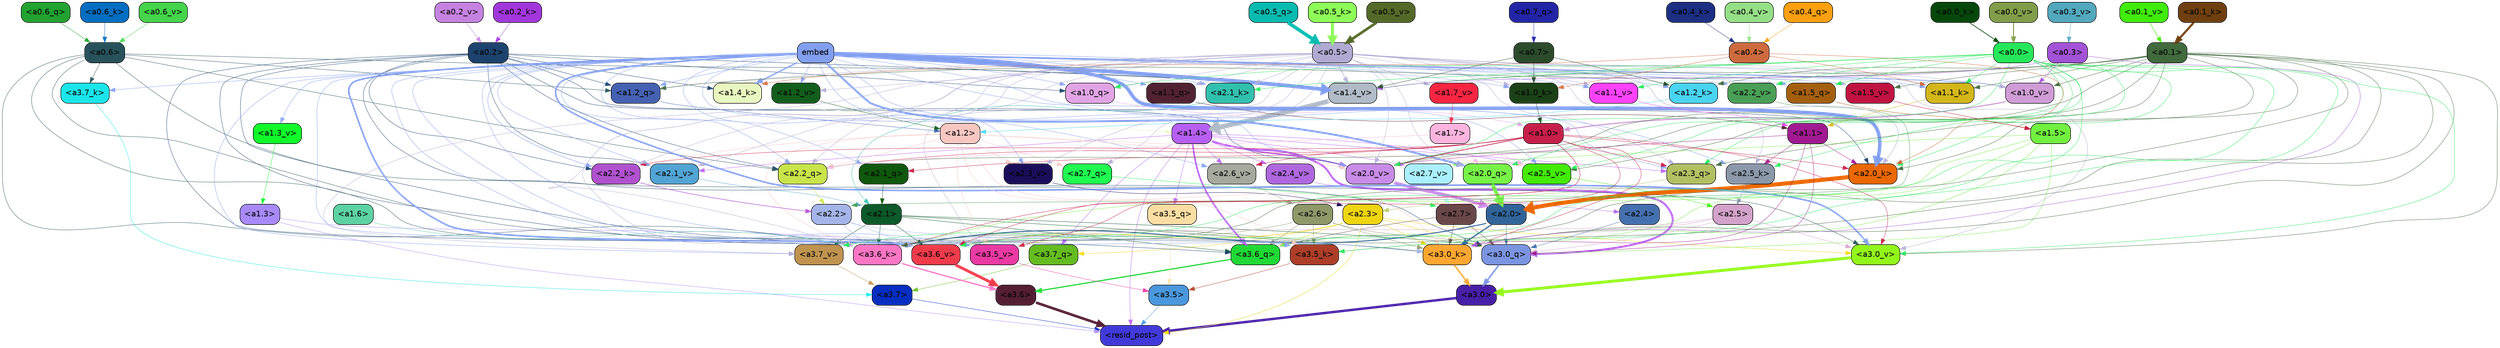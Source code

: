 strict digraph "" {
	graph [bgcolor=transparent,
		layout=dot,
		overlap=false,
		splines=true
	];
	"<a3.7>"	[color=black,
		fillcolor="#082ec1",
		fontname=Helvetica,
		shape=box,
		style="filled, rounded"];
	"<resid_post>"	[color=black,
		fillcolor="#413ada",
		fontname=Helvetica,
		shape=box,
		style="filled, rounded"];
	"<a3.7>" -> "<resid_post>"	[color="#082ec1",
		penwidth=0.6239100098609924];
	"<a3.6>"	[color=black,
		fillcolor="#541e35",
		fontname=Helvetica,
		shape=box,
		style="filled, rounded"];
	"<a3.6>" -> "<resid_post>"	[color="#541e35",
		penwidth=4.569062113761902];
	"<a3.5>"	[color=black,
		fillcolor="#4a97dd",
		fontname=Helvetica,
		shape=box,
		style="filled, rounded"];
	"<a3.5>" -> "<resid_post>"	[color="#4a97dd",
		penwidth=0.6];
	"<a3.0>"	[color=black,
		fillcolor="#481fa7",
		fontname=Helvetica,
		shape=box,
		style="filled, rounded"];
	"<a3.0>" -> "<resid_post>"	[color="#481fa7",
		penwidth=4.283544182777405];
	"<a2.3>"	[color=black,
		fillcolor="#eed510",
		fontname=Helvetica,
		shape=box,
		style="filled, rounded"];
	"<a2.3>" -> "<resid_post>"	[color="#eed510",
		penwidth=0.6];
	"<a3.7_q>"	[color=black,
		fillcolor="#65bc20",
		fontname=Helvetica,
		shape=box,
		style="filled, rounded"];
	"<a2.3>" -> "<a3.7_q>"	[color="#eed510",
		penwidth=0.6];
	"<a3.6_q>"	[color=black,
		fillcolor="#20d936",
		fontname=Helvetica,
		shape=box,
		style="filled, rounded"];
	"<a2.3>" -> "<a3.6_q>"	[color="#eed510",
		penwidth=0.6];
	"<a3.0_q>"	[color=black,
		fillcolor="#7b94e0",
		fontname=Helvetica,
		shape=box,
		style="filled, rounded"];
	"<a2.3>" -> "<a3.0_q>"	[color="#eed510",
		penwidth=0.6];
	"<a3.0_k>"	[color=black,
		fillcolor="#fda631",
		fontname=Helvetica,
		shape=box,
		style="filled, rounded"];
	"<a2.3>" -> "<a3.0_k>"	[color="#eed510",
		penwidth=0.6];
	"<a3.6_v>"	[color=black,
		fillcolor="#f03b4b",
		fontname=Helvetica,
		shape=box,
		style="filled, rounded"];
	"<a2.3>" -> "<a3.6_v>"	[color="#eed510",
		penwidth=0.6];
	"<a3.5_v>"	[color=black,
		fillcolor="#eb3aa3",
		fontname=Helvetica,
		shape=box,
		style="filled, rounded"];
	"<a2.3>" -> "<a3.5_v>"	[color="#eed510",
		penwidth=0.6];
	"<a3.0_v>"	[color=black,
		fillcolor="#92f61a",
		fontname=Helvetica,
		shape=box,
		style="filled, rounded"];
	"<a2.3>" -> "<a3.0_v>"	[color="#eed510",
		penwidth=0.6];
	"<a1.4>"	[color=black,
		fillcolor="#b65ff2",
		fontname=Helvetica,
		shape=box,
		style="filled, rounded"];
	"<a1.4>" -> "<resid_post>"	[color="#b65ff2",
		penwidth=0.6];
	"<a1.4>" -> "<a3.7_q>"	[color="#b65ff2",
		penwidth=0.6];
	"<a1.4>" -> "<a3.6_q>"	[color="#b65ff2",
		penwidth=2.7934007048606873];
	"<a3.5_q>"	[color=black,
		fillcolor="#fadda2",
		fontname=Helvetica,
		shape=box,
		style="filled, rounded"];
	"<a1.4>" -> "<a3.5_q>"	[color="#b65ff2",
		penwidth=0.6];
	"<a1.4>" -> "<a3.0_q>"	[color="#b65ff2",
		penwidth=3.340754985809326];
	"<a2.3_q>"	[color=black,
		fillcolor="#b2c063",
		fontname=Helvetica,
		shape=box,
		style="filled, rounded"];
	"<a1.4>" -> "<a2.3_q>"	[color="#b65ff2",
		penwidth=0.6];
	"<a2.7_v>"	[color=black,
		fillcolor="#a9effd",
		fontname=Helvetica,
		shape=box,
		style="filled, rounded"];
	"<a1.4>" -> "<a2.7_v>"	[color="#b65ff2",
		penwidth=0.6];
	"<a2.6_v>"	[color=black,
		fillcolor="#a6a99d",
		fontname=Helvetica,
		shape=box,
		style="filled, rounded"];
	"<a1.4>" -> "<a2.6_v>"	[color="#b65ff2",
		penwidth=0.6];
	"<a2.5_v>"	[color=black,
		fillcolor="#43eb07",
		fontname=Helvetica,
		shape=box,
		style="filled, rounded"];
	"<a1.4>" -> "<a2.5_v>"	[color="#b65ff2",
		penwidth=0.6];
	"<a2.4_v>"	[color=black,
		fillcolor="#af67df",
		fontname=Helvetica,
		shape=box,
		style="filled, rounded"];
	"<a1.4>" -> "<a2.4_v>"	[color="#b65ff2",
		penwidth=0.6];
	"<a2.1_v>"	[color=black,
		fillcolor="#52a4d4",
		fontname=Helvetica,
		shape=box,
		style="filled, rounded"];
	"<a1.4>" -> "<a2.1_v>"	[color="#b65ff2",
		penwidth=0.6];
	"<a2.0_v>"	[color=black,
		fillcolor="#c88be7",
		fontname=Helvetica,
		shape=box,
		style="filled, rounded"];
	"<a1.4>" -> "<a2.0_v>"	[color="#b65ff2",
		penwidth=2.268759250640869];
	"<a1.3>"	[color=black,
		fillcolor="#a789f8",
		fontname=Helvetica,
		shape=box,
		style="filled, rounded"];
	"<a1.3>" -> "<resid_post>"	[color="#a789f8",
		penwidth=0.6];
	"<a1.3>" -> "<a3.6_v>"	[color="#a789f8",
		penwidth=0.6];
	"<a3.7_q>" -> "<a3.7>"	[color="#65bc20",
		penwidth=0.6];
	"<a3.6_q>" -> "<a3.6>"	[color="#20d936",
		penwidth=2.0347584784030914];
	"<a3.5_q>" -> "<a3.5>"	[color="#fadda2",
		penwidth=0.6];
	"<a3.0_q>" -> "<a3.0>"	[color="#7b94e0",
		penwidth=2.8635367155075073];
	"<a3.7_k>"	[color=black,
		fillcolor="#1ae6e9",
		fontname=Helvetica,
		shape=box,
		style="filled, rounded"];
	"<a3.7_k>" -> "<a3.7>"	[color="#1ae6e9",
		penwidth=0.6];
	"<a3.6_k>"	[color=black,
		fillcolor="#fd76c4",
		fontname=Helvetica,
		shape=box,
		style="filled, rounded"];
	"<a3.6_k>" -> "<a3.6>"	[color="#fd76c4",
		penwidth=2.1760786175727844];
	"<a3.5_k>"	[color=black,
		fillcolor="#ad3e28",
		fontname=Helvetica,
		shape=box,
		style="filled, rounded"];
	"<a3.5_k>" -> "<a3.5>"	[color="#ad3e28",
		penwidth=0.6];
	"<a3.0_k>" -> "<a3.0>"	[color="#fda631",
		penwidth=2.632905662059784];
	"<a3.7_v>"	[color=black,
		fillcolor="#bf934f",
		fontname=Helvetica,
		shape=box,
		style="filled, rounded"];
	"<a3.7_v>" -> "<a3.7>"	[color="#bf934f",
		penwidth=0.6];
	"<a3.6_v>" -> "<a3.6>"	[color="#f03b4b",
		penwidth=4.981305837631226];
	"<a3.5_v>" -> "<a3.5>"	[color="#eb3aa3",
		penwidth=0.6];
	"<a3.0_v>" -> "<a3.0>"	[color="#92f61a",
		penwidth=5.168330669403076];
	"<a2.7>"	[color=black,
		fillcolor="#6a4749",
		fontname=Helvetica,
		shape=box,
		style="filled, rounded"];
	"<a2.7>" -> "<a3.6_q>"	[color="#6a4749",
		penwidth=0.6];
	"<a2.7>" -> "<a3.0_q>"	[color="#6a4749",
		penwidth=0.6];
	"<a2.7>" -> "<a3.0_k>"	[color="#6a4749",
		penwidth=0.6];
	"<a2.6>"	[color=black,
		fillcolor="#8e9869",
		fontname=Helvetica,
		shape=box,
		style="filled, rounded"];
	"<a2.6>" -> "<a3.6_q>"	[color="#8e9869",
		penwidth=0.6];
	"<a2.6>" -> "<a3.0_q>"	[color="#8e9869",
		penwidth=0.6];
	"<a2.6>" -> "<a3.6_k>"	[color="#8e9869",
		penwidth=0.6];
	"<a2.6>" -> "<a3.5_k>"	[color="#8e9869",
		penwidth=0.6];
	"<a2.6>" -> "<a3.0_k>"	[color="#8e9869",
		penwidth=0.6];
	"<a2.1>"	[color=black,
		fillcolor="#0c592a",
		fontname=Helvetica,
		shape=box,
		style="filled, rounded"];
	"<a2.1>" -> "<a3.6_q>"	[color="#0c592a",
		penwidth=0.6];
	"<a2.1>" -> "<a3.0_q>"	[color="#0c592a",
		penwidth=0.6];
	"<a2.1>" -> "<a3.6_k>"	[color="#0c592a",
		penwidth=0.6];
	"<a2.1>" -> "<a3.0_k>"	[color="#0c592a",
		penwidth=0.6];
	"<a2.1>" -> "<a3.7_v>"	[color="#0c592a",
		penwidth=0.6];
	"<a2.1>" -> "<a3.6_v>"	[color="#0c592a",
		penwidth=0.6];
	"<a2.0>"	[color=black,
		fillcolor="#316498",
		fontname=Helvetica,
		shape=box,
		style="filled, rounded"];
	"<a2.0>" -> "<a3.6_q>"	[color="#316498",
		penwidth=0.6];
	"<a2.0>" -> "<a3.0_q>"	[color="#316498",
		penwidth=0.6];
	"<a2.0>" -> "<a3.6_k>"	[color="#316498",
		penwidth=1.6382827460765839];
	"<a2.0>" -> "<a3.0_k>"	[color="#316498",
		penwidth=2.161143198609352];
	"<a1.5>"	[color=black,
		fillcolor="#72f040",
		fontname=Helvetica,
		shape=box,
		style="filled, rounded"];
	"<a1.5>" -> "<a3.6_q>"	[color="#72f040",
		penwidth=0.6];
	"<a1.5>" -> "<a3.0_q>"	[color="#72f040",
		penwidth=0.6];
	"<a1.5>" -> "<a3.6_k>"	[color="#72f040",
		penwidth=0.6];
	"<a1.5>" -> "<a3.0_k>"	[color="#72f040",
		penwidth=0.6];
	"<a1.5>" -> "<a2.7_v>"	[color="#72f040",
		penwidth=0.6];
	"<a0.2>"	[color=black,
		fillcolor="#1c436e",
		fontname=Helvetica,
		shape=box,
		style="filled, rounded"];
	"<a0.2>" -> "<a3.6_q>"	[color="#1c436e",
		penwidth=0.6];
	"<a0.2>" -> "<a3.0_q>"	[color="#1c436e",
		penwidth=0.6];
	"<a0.2>" -> "<a3.6_k>"	[color="#1c436e",
		penwidth=0.6];
	"<a0.2>" -> "<a3.0_k>"	[color="#1c436e",
		penwidth=0.6];
	"<a2.2_q>"	[color=black,
		fillcolor="#c8e44b",
		fontname=Helvetica,
		shape=box,
		style="filled, rounded"];
	"<a0.2>" -> "<a2.2_q>"	[color="#1c436e",
		penwidth=0.6];
	"<a2.2_k>"	[color=black,
		fillcolor="#b052ce",
		fontname=Helvetica,
		shape=box,
		style="filled, rounded"];
	"<a0.2>" -> "<a2.2_k>"	[color="#1c436e",
		penwidth=0.6];
	"<a2.0_k>"	[color=black,
		fillcolor="#eb6701",
		fontname=Helvetica,
		shape=box,
		style="filled, rounded"];
	"<a0.2>" -> "<a2.0_k>"	[color="#1c436e",
		penwidth=0.6];
	"<a0.2>" -> "<a2.1_v>"	[color="#1c436e",
		penwidth=0.6];
	"<a0.2>" -> "<a2.0_v>"	[color="#1c436e",
		penwidth=0.6];
	"<a1.2_q>"	[color=black,
		fillcolor="#4461b2",
		fontname=Helvetica,
		shape=box,
		style="filled, rounded"];
	"<a0.2>" -> "<a1.2_q>"	[color="#1c436e",
		penwidth=0.6];
	"<a1.0_q>"	[color=black,
		fillcolor="#e1a3e4",
		fontname=Helvetica,
		shape=box,
		style="filled, rounded"];
	"<a0.2>" -> "<a1.0_q>"	[color="#1c436e",
		penwidth=0.6];
	"<a1.4_k>"	[color=black,
		fillcolor="#e8f7bf",
		fontname=Helvetica,
		shape=box,
		style="filled, rounded"];
	"<a0.2>" -> "<a1.4_k>"	[color="#1c436e",
		penwidth=0.6];
	"<a1.4_v>"	[color=black,
		fillcolor="#b0bbc7",
		fontname=Helvetica,
		shape=box,
		style="filled, rounded"];
	"<a0.2>" -> "<a1.4_v>"	[color="#1c436e",
		penwidth=0.6];
	"<a2.5>"	[color=black,
		fillcolor="#d3a2ca",
		fontname=Helvetica,
		shape=box,
		style="filled, rounded"];
	"<a2.5>" -> "<a3.0_q>"	[color="#d3a2ca",
		penwidth=0.6];
	"<a2.5>" -> "<a3.0_k>"	[color="#d3a2ca",
		penwidth=0.6];
	"<a2.5>" -> "<a3.6_v>"	[color="#d3a2ca",
		penwidth=0.6];
	"<a2.5>" -> "<a3.0_v>"	[color="#d3a2ca",
		penwidth=0.6];
	"<a2.4>"	[color=black,
		fillcolor="#4570af",
		fontname=Helvetica,
		shape=box,
		style="filled, rounded"];
	"<a2.4>" -> "<a3.0_q>"	[color="#4570af",
		penwidth=0.6];
	"<a1.1>"	[color=black,
		fillcolor="#a11a91",
		fontname=Helvetica,
		shape=box,
		style="filled, rounded"];
	"<a1.1>" -> "<a3.0_q>"	[color="#a11a91",
		penwidth=0.6];
	"<a1.1>" -> "<a3.0_k>"	[color="#a11a91",
		penwidth=0.6];
	"<a2.5_k>"	[color=black,
		fillcolor="#8b98aa",
		fontname=Helvetica,
		shape=box,
		style="filled, rounded"];
	"<a1.1>" -> "<a2.5_k>"	[color="#a11a91",
		penwidth=0.6];
	"<a1.1>" -> "<a2.0_k>"	[color="#a11a91",
		penwidth=0.6];
	"<a1.1>" -> "<a2.0_v>"	[color="#a11a91",
		penwidth=0.6];
	"<a0.6>"	[color=black,
		fillcolor="#28525b",
		fontname=Helvetica,
		shape=box,
		style="filled, rounded"];
	"<a0.6>" -> "<a3.7_k>"	[color="#28525b",
		penwidth=0.6];
	"<a0.6>" -> "<a3.6_k>"	[color="#28525b",
		penwidth=0.6];
	"<a0.6>" -> "<a3.0_k>"	[color="#28525b",
		penwidth=0.6];
	"<a0.6>" -> "<a3.6_v>"	[color="#28525b",
		penwidth=0.6];
	"<a0.6>" -> "<a3.0_v>"	[color="#28525b",
		penwidth=0.6];
	"<a0.6>" -> "<a2.2_q>"	[color="#28525b",
		penwidth=0.6];
	"<a0.6>" -> "<a1.2_q>"	[color="#28525b",
		penwidth=0.6];
	"<a0.6>" -> "<a1.4_v>"	[color="#28525b",
		penwidth=0.6];
	embed	[color=black,
		fillcolor="#829eef",
		fontname=Helvetica,
		shape=box,
		style="filled, rounded"];
	embed -> "<a3.7_k>"	[color="#829eef",
		penwidth=0.6];
	embed -> "<a3.6_k>"	[color="#829eef",
		penwidth=0.6];
	embed -> "<a3.5_k>"	[color="#829eef",
		penwidth=0.6];
	embed -> "<a3.0_k>"	[color="#829eef",
		penwidth=0.6];
	embed -> "<a3.7_v>"	[color="#829eef",
		penwidth=0.6];
	embed -> "<a3.6_v>"	[color="#829eef",
		penwidth=2.7825746536254883];
	embed -> "<a3.5_v>"	[color="#829eef",
		penwidth=0.6];
	embed -> "<a3.0_v>"	[color="#829eef",
		penwidth=2.6950180530548096];
	embed -> "<a2.3_q>"	[color="#829eef",
		penwidth=0.6];
	embed -> "<a2.2_q>"	[color="#829eef",
		penwidth=0.6];
	"<a2.1_q>"	[color=black,
		fillcolor="#0f580d",
		fontname=Helvetica,
		shape=box,
		style="filled, rounded"];
	embed -> "<a2.1_q>"	[color="#829eef",
		penwidth=0.6];
	"<a2.0_q>"	[color=black,
		fillcolor="#77f348",
		fontname=Helvetica,
		shape=box,
		style="filled, rounded"];
	embed -> "<a2.0_q>"	[color="#829eef",
		penwidth=3.305941343307495];
	embed -> "<a2.5_k>"	[color="#829eef",
		penwidth=0.6];
	embed -> "<a2.2_k>"	[color="#829eef",
		penwidth=0.6698317527770996];
	"<a2.1_k>"	[color=black,
		fillcolor="#32c0ae",
		fontname=Helvetica,
		shape=box,
		style="filled, rounded"];
	embed -> "<a2.1_k>"	[color="#829eef",
		penwidth=0.6];
	embed -> "<a2.0_k>"	[color="#829eef",
		penwidth=6.12570995092392];
	embed -> "<a2.6_v>"	[color="#829eef",
		penwidth=0.6];
	embed -> "<a2.5_v>"	[color="#829eef",
		penwidth=0.6];
	"<a2.3_v>"	[color=black,
		fillcolor="#1a0e5a",
		fontname=Helvetica,
		shape=box,
		style="filled, rounded"];
	embed -> "<a2.3_v>"	[color="#829eef",
		penwidth=0.6];
	"<a2.2_v>"	[color=black,
		fillcolor="#499f55",
		fontname=Helvetica,
		shape=box,
		style="filled, rounded"];
	embed -> "<a2.2_v>"	[color="#829eef",
		penwidth=0.6];
	embed -> "<a2.1_v>"	[color="#829eef",
		penwidth=0.6];
	embed -> "<a2.0_v>"	[color="#829eef",
		penwidth=0.6];
	"<a1.5_q>"	[color=black,
		fillcolor="#a45f0e",
		fontname=Helvetica,
		shape=box,
		style="filled, rounded"];
	embed -> "<a1.5_q>"	[color="#829eef",
		penwidth=0.6];
	embed -> "<a1.2_q>"	[color="#829eef",
		penwidth=0.6087074279785156];
	"<a1.1_q>"	[color=black,
		fillcolor="#502232",
		fontname=Helvetica,
		shape=box,
		style="filled, rounded"];
	embed -> "<a1.1_q>"	[color="#829eef",
		penwidth=0.6];
	embed -> "<a1.0_q>"	[color="#829eef",
		penwidth=0.6];
	embed -> "<a1.4_k>"	[color="#829eef",
		penwidth=2.1858973503112793];
	"<a1.2_k>"	[color=black,
		fillcolor="#49d4f0",
		fontname=Helvetica,
		shape=box,
		style="filled, rounded"];
	embed -> "<a1.2_k>"	[color="#829eef",
		penwidth=0.6];
	"<a1.1_k>"	[color=black,
		fillcolor="#d3b619",
		fontname=Helvetica,
		shape=box,
		style="filled, rounded"];
	embed -> "<a1.1_k>"	[color="#829eef",
		penwidth=0.6];
	"<a1.0_k>"	[color=black,
		fillcolor="#1b4216",
		fontname=Helvetica,
		shape=box,
		style="filled, rounded"];
	embed -> "<a1.0_k>"	[color="#829eef",
		penwidth=0.6];
	"<a1.5_v>"	[color=black,
		fillcolor="#c11341",
		fontname=Helvetica,
		shape=box,
		style="filled, rounded"];
	embed -> "<a1.5_v>"	[color="#829eef",
		penwidth=0.6];
	embed -> "<a1.4_v>"	[color="#829eef",
		penwidth=6.590077131986618];
	"<a1.3_v>"	[color=black,
		fillcolor="#10fa2a",
		fontname=Helvetica,
		shape=box,
		style="filled, rounded"];
	embed -> "<a1.3_v>"	[color="#829eef",
		penwidth=0.6];
	"<a1.2_v>"	[color=black,
		fillcolor="#135e1c",
		fontname=Helvetica,
		shape=box,
		style="filled, rounded"];
	embed -> "<a1.2_v>"	[color="#829eef",
		penwidth=0.6];
	"<a1.1_v>"	[color=black,
		fillcolor="#fe42fb",
		fontname=Helvetica,
		shape=box,
		style="filled, rounded"];
	embed -> "<a1.1_v>"	[color="#829eef",
		penwidth=0.6];
	"<a1.0_v>"	[color=black,
		fillcolor="#cf9cd6",
		fontname=Helvetica,
		shape=box,
		style="filled, rounded"];
	embed -> "<a1.0_v>"	[color="#829eef",
		penwidth=1.2076449394226074];
	"<a2.2>"	[color=black,
		fillcolor="#a4b4e8",
		fontname=Helvetica,
		shape=box,
		style="filled, rounded"];
	"<a2.2>" -> "<a3.6_k>"	[color="#a4b4e8",
		penwidth=0.6];
	"<a2.2>" -> "<a3.0_k>"	[color="#a4b4e8",
		penwidth=0.6];
	"<a2.2>" -> "<a3.6_v>"	[color="#a4b4e8",
		penwidth=0.6];
	"<a1.6>"	[color=black,
		fillcolor="#5cd2a3",
		fontname=Helvetica,
		shape=box,
		style="filled, rounded"];
	"<a1.6>" -> "<a3.6_k>"	[color="#5cd2a3",
		penwidth=0.6];
	"<a1.2>"	[color=black,
		fillcolor="#f7c6c1",
		fontname=Helvetica,
		shape=box,
		style="filled, rounded"];
	"<a1.2>" -> "<a3.6_k>"	[color="#f7c6c1",
		penwidth=0.6];
	"<a1.2>" -> "<a3.5_k>"	[color="#f7c6c1",
		penwidth=0.6];
	"<a1.2>" -> "<a3.0_k>"	[color="#f7c6c1",
		penwidth=0.6];
	"<a1.2>" -> "<a3.5_v>"	[color="#f7c6c1",
		penwidth=0.6];
	"<a2.7_q>"	[color=black,
		fillcolor="#1ffb50",
		fontname=Helvetica,
		shape=box,
		style="filled, rounded"];
	"<a1.2>" -> "<a2.7_q>"	[color="#f7c6c1",
		penwidth=0.6];
	"<a1.2>" -> "<a2.2_q>"	[color="#f7c6c1",
		penwidth=0.6];
	"<a1.2>" -> "<a2.2_k>"	[color="#f7c6c1",
		penwidth=0.6];
	"<a1.2>" -> "<a2.5_v>"	[color="#f7c6c1",
		penwidth=0.6];
	"<a1.2>" -> "<a2.3_v>"	[color="#f7c6c1",
		penwidth=0.6];
	"<a1.2>" -> "<a2.0_v>"	[color="#f7c6c1",
		penwidth=0.6];
	"<a1.0>"	[color=black,
		fillcolor="#c61f49",
		fontname=Helvetica,
		shape=box,
		style="filled, rounded"];
	"<a1.0>" -> "<a3.6_k>"	[color="#c61f49",
		penwidth=0.6];
	"<a1.0>" -> "<a3.0_k>"	[color="#c61f49",
		penwidth=0.6];
	"<a1.0>" -> "<a3.6_v>"	[color="#c61f49",
		penwidth=0.6];
	"<a1.0>" -> "<a3.5_v>"	[color="#c61f49",
		penwidth=0.6];
	"<a1.0>" -> "<a3.0_v>"	[color="#c61f49",
		penwidth=0.6];
	"<a1.0>" -> "<a2.3_q>"	[color="#c61f49",
		penwidth=0.6];
	"<a1.0>" -> "<a2.2_q>"	[color="#c61f49",
		penwidth=0.6];
	"<a1.0>" -> "<a2.1_q>"	[color="#c61f49",
		penwidth=0.6];
	"<a1.0>" -> "<a2.2_k>"	[color="#c61f49",
		penwidth=0.6];
	"<a1.0>" -> "<a2.0_k>"	[color="#c61f49",
		penwidth=0.6];
	"<a1.0>" -> "<a2.6_v>"	[color="#c61f49",
		penwidth=0.6];
	"<a1.0>" -> "<a2.0_v>"	[color="#c61f49",
		penwidth=1.2213096618652344];
	"<a0.5>"	[color=black,
		fillcolor="#b0aad2",
		fontname=Helvetica,
		shape=box,
		style="filled, rounded"];
	"<a0.5>" -> "<a3.6_k>"	[color="#b0aad2",
		penwidth=0.6];
	"<a0.5>" -> "<a3.7_v>"	[color="#b0aad2",
		penwidth=0.6];
	"<a0.5>" -> "<a3.6_v>"	[color="#b0aad2",
		penwidth=0.6];
	"<a0.5>" -> "<a3.5_v>"	[color="#b0aad2",
		penwidth=0.6];
	"<a0.5>" -> "<a3.0_v>"	[color="#b0aad2",
		penwidth=0.6];
	"<a0.5>" -> "<a2.7_q>"	[color="#b0aad2",
		penwidth=0.6];
	"<a0.5>" -> "<a2.3_q>"	[color="#b0aad2",
		penwidth=0.6];
	"<a0.5>" -> "<a2.2_q>"	[color="#b0aad2",
		penwidth=0.6];
	"<a0.5>" -> "<a2.0_q>"	[color="#b0aad2",
		penwidth=0.6];
	"<a0.5>" -> "<a2.5_k>"	[color="#b0aad2",
		penwidth=0.6];
	"<a0.5>" -> "<a2.2_k>"	[color="#b0aad2",
		penwidth=0.6];
	"<a0.5>" -> "<a2.1_k>"	[color="#b0aad2",
		penwidth=0.6];
	"<a0.5>" -> "<a2.0_k>"	[color="#b0aad2",
		penwidth=0.6900839805603027];
	"<a0.5>" -> "<a2.3_v>"	[color="#b0aad2",
		penwidth=0.6];
	"<a0.5>" -> "<a2.1_v>"	[color="#b0aad2",
		penwidth=0.6];
	"<a0.5>" -> "<a2.0_v>"	[color="#b0aad2",
		penwidth=0.6];
	"<a0.5>" -> "<a1.2_q>"	[color="#b0aad2",
		penwidth=0.6];
	"<a0.5>" -> "<a1.1_q>"	[color="#b0aad2",
		penwidth=0.6];
	"<a0.5>" -> "<a1.0_q>"	[color="#b0aad2",
		penwidth=0.6];
	"<a0.5>" -> "<a1.2_k>"	[color="#b0aad2",
		penwidth=0.6];
	"<a0.5>" -> "<a1.1_k>"	[color="#b0aad2",
		penwidth=0.6];
	"<a0.5>" -> "<a1.0_k>"	[color="#b0aad2",
		penwidth=0.6];
	"<a1.7_v>"	[color=black,
		fillcolor="#f72542",
		fontname=Helvetica,
		shape=box,
		style="filled, rounded"];
	"<a0.5>" -> "<a1.7_v>"	[color="#b0aad2",
		penwidth=0.6];
	"<a0.5>" -> "<a1.5_v>"	[color="#b0aad2",
		penwidth=0.6];
	"<a0.5>" -> "<a1.4_v>"	[color="#b0aad2",
		penwidth=0.9985027313232422];
	"<a0.5>" -> "<a1.2_v>"	[color="#b0aad2",
		penwidth=0.6];
	"<a0.5>" -> "<a1.1_v>"	[color="#b0aad2",
		penwidth=0.6];
	"<a0.5>" -> "<a1.0_v>"	[color="#b0aad2",
		penwidth=0.6];
	"<a0.1>"	[color=black,
		fillcolor="#416a3d",
		fontname=Helvetica,
		shape=box,
		style="filled, rounded"];
	"<a0.1>" -> "<a3.6_k>"	[color="#416a3d",
		penwidth=0.6];
	"<a0.1>" -> "<a3.5_k>"	[color="#416a3d",
		penwidth=0.6];
	"<a0.1>" -> "<a3.0_k>"	[color="#416a3d",
		penwidth=0.6];
	"<a0.1>" -> "<a3.6_v>"	[color="#416a3d",
		penwidth=0.6];
	"<a0.1>" -> "<a3.0_v>"	[color="#416a3d",
		penwidth=0.6];
	"<a0.1>" -> "<a2.3_q>"	[color="#416a3d",
		penwidth=0.6];
	"<a0.1>" -> "<a2.2_q>"	[color="#416a3d",
		penwidth=0.6];
	"<a0.1>" -> "<a2.0_k>"	[color="#416a3d",
		penwidth=0.6];
	"<a0.1>" -> "<a2.5_v>"	[color="#416a3d",
		penwidth=0.6];
	"<a0.1>" -> "<a2.0_v>"	[color="#416a3d",
		penwidth=0.6];
	"<a0.1>" -> "<a1.2_q>"	[color="#416a3d",
		penwidth=0.6218185424804688];
	"<a0.1>" -> "<a1.2_k>"	[color="#416a3d",
		penwidth=0.6];
	"<a0.1>" -> "<a1.1_k>"	[color="#416a3d",
		penwidth=0.6];
	"<a0.1>" -> "<a1.5_v>"	[color="#416a3d",
		penwidth=0.6];
	"<a0.1>" -> "<a1.4_v>"	[color="#416a3d",
		penwidth=0.6];
	"<a0.1>" -> "<a1.0_v>"	[color="#416a3d",
		penwidth=0.6];
	"<a0.0>"	[color=black,
		fillcolor="#25e759",
		fontname=Helvetica,
		shape=box,
		style="filled, rounded"];
	"<a0.0>" -> "<a3.5_k>"	[color="#25e759",
		penwidth=0.6];
	"<a0.0>" -> "<a3.7_v>"	[color="#25e759",
		penwidth=0.6];
	"<a0.0>" -> "<a3.6_v>"	[color="#25e759",
		penwidth=0.6];
	"<a0.0>" -> "<a3.0_v>"	[color="#25e759",
		penwidth=0.6];
	"<a0.0>" -> "<a2.3_q>"	[color="#25e759",
		penwidth=0.6];
	"<a0.0>" -> "<a2.0_q>"	[color="#25e759",
		penwidth=0.6];
	"<a0.0>" -> "<a2.5_k>"	[color="#25e759",
		penwidth=0.6];
	"<a0.0>" -> "<a2.1_k>"	[color="#25e759",
		penwidth=0.6];
	"<a0.0>" -> "<a2.0_k>"	[color="#25e759",
		penwidth=0.6];
	"<a0.0>" -> "<a2.5_v>"	[color="#25e759",
		penwidth=0.6];
	"<a0.0>" -> "<a2.2_v>"	[color="#25e759",
		penwidth=0.6];
	"<a0.0>" -> "<a2.0_v>"	[color="#25e759",
		penwidth=0.6];
	"<a0.0>" -> "<a1.5_q>"	[color="#25e759",
		penwidth=0.6];
	"<a0.0>" -> "<a1.0_q>"	[color="#25e759",
		penwidth=0.6];
	"<a0.0>" -> "<a1.1_k>"	[color="#25e759",
		penwidth=0.6];
	"<a0.0>" -> "<a1.4_v>"	[color="#25e759",
		penwidth=0.6];
	"<a0.0>" -> "<a1.1_v>"	[color="#25e759",
		penwidth=0.6];
	"<a0.3>"	[color=black,
		fillcolor="#a252d6",
		fontname=Helvetica,
		shape=box,
		style="filled, rounded"];
	"<a0.3>" -> "<a3.0_k>"	[color="#a252d6",
		penwidth=0.6];
	"<a0.3>" -> "<a1.4_v>"	[color="#a252d6",
		penwidth=0.6];
	"<a0.3>" -> "<a1.0_v>"	[color="#a252d6",
		penwidth=0.6];
	"<a2.7_q>" -> "<a2.7>"	[color="#1ffb50",
		penwidth=0.6];
	"<a2.3_q>" -> "<a2.3>"	[color="#b2c063",
		penwidth=0.6];
	"<a2.2_q>" -> "<a2.2>"	[color="#c8e44b",
		penwidth=0.7553567886352539];
	"<a2.1_q>" -> "<a2.1>"	[color="#0f580d",
		penwidth=0.6];
	"<a2.0_q>" -> "<a2.0>"	[color="#77f348",
		penwidth=6.256794691085815];
	"<a2.5_k>" -> "<a2.5>"	[color="#8b98aa",
		penwidth=0.6];
	"<a2.2_k>" -> "<a2.2>"	[color="#b052ce",
		penwidth=0.8854708671569824];
	"<a2.1_k>" -> "<a2.1>"	[color="#32c0ae",
		penwidth=0.6];
	"<a2.0_k>" -> "<a2.0>"	[color="#eb6701",
		penwidth=7.231504917144775];
	"<a2.7_v>" -> "<a2.7>"	[color="#a9effd",
		penwidth=0.6];
	"<a2.6_v>" -> "<a2.6>"	[color="#a6a99d",
		penwidth=0.6];
	"<a2.5_v>" -> "<a2.5>"	[color="#43eb07",
		penwidth=0.6];
	"<a2.4_v>" -> "<a2.4>"	[color="#af67df",
		penwidth=0.6];
	"<a2.3_v>" -> "<a2.3>"	[color="#1a0e5a",
		penwidth=0.6];
	"<a2.2_v>" -> "<a2.2>"	[color="#499f55",
		penwidth=0.6];
	"<a2.1_v>" -> "<a2.1>"	[color="#52a4d4",
		penwidth=0.6];
	"<a2.0_v>" -> "<a2.0>"	[color="#c88be7",
		penwidth=5.231471925973892];
	"<a1.7>"	[color=black,
		fillcolor="#fab4dd",
		fontname=Helvetica,
		shape=box,
		style="filled, rounded"];
	"<a1.7>" -> "<a2.2_q>"	[color="#fab4dd",
		penwidth=0.6];
	"<a1.7>" -> "<a2.0_q>"	[color="#fab4dd",
		penwidth=0.6];
	"<a1.7>" -> "<a2.5_v>"	[color="#fab4dd",
		penwidth=0.6];
	"<a0.4>"	[color=black,
		fillcolor="#cd6a3e",
		fontname=Helvetica,
		shape=box,
		style="filled, rounded"];
	"<a0.4>" -> "<a2.0_k>"	[color="#cd6a3e",
		penwidth=0.6];
	"<a0.4>" -> "<a1.4_k>"	[color="#cd6a3e",
		penwidth=0.6];
	"<a0.4>" -> "<a1.1_k>"	[color="#cd6a3e",
		penwidth=0.6];
	"<a0.4>" -> "<a1.0_k>"	[color="#cd6a3e",
		penwidth=0.6];
	"<a1.5_q>" -> "<a1.5>"	[color="#a45f0e",
		penwidth=0.6];
	"<a1.2_q>" -> "<a1.2>"	[color="#4461b2",
		penwidth=0.6];
	"<a1.1_q>" -> "<a1.1>"	[color="#502232",
		penwidth=0.6];
	"<a1.0_q>" -> "<a1.0>"	[color="#e1a3e4",
		penwidth=0.6];
	"<a1.4_k>" -> "<a1.4>"	[color="#e8f7bf",
		penwidth=0.6];
	"<a1.2_k>" -> "<a1.2>"	[color="#49d4f0",
		penwidth=0.6];
	"<a1.1_k>" -> "<a1.1>"	[color="#d3b619",
		penwidth=0.6];
	"<a1.0_k>" -> "<a1.0>"	[color="#1b4216",
		penwidth=0.6];
	"<a1.7_v>" -> "<a1.7>"	[color="#f72542",
		penwidth=0.6];
	"<a1.5_v>" -> "<a1.5>"	[color="#c11341",
		penwidth=0.6];
	"<a1.4_v>" -> "<a1.4>"	[color="#b0bbc7",
		penwidth=8.36684274673462];
	"<a1.3_v>" -> "<a1.3>"	[color="#10fa2a",
		penwidth=0.6];
	"<a1.2_v>" -> "<a1.2>"	[color="#135e1c",
		penwidth=0.6];
	"<a1.1_v>" -> "<a1.1>"	[color="#fe42fb",
		penwidth=0.6];
	"<a1.0_v>" -> "<a1.0>"	[color="#cf9cd6",
		penwidth=1.9665732383728027];
	"<a0.7>"	[color=black,
		fillcolor="#2b4b2b",
		fontname=Helvetica,
		shape=box,
		style="filled, rounded"];
	"<a0.7>" -> "<a1.2_k>"	[color="#2b4b2b",
		penwidth=0.6];
	"<a0.7>" -> "<a1.0_k>"	[color="#2b4b2b",
		penwidth=0.6];
	"<a0.7>" -> "<a1.4_v>"	[color="#2b4b2b",
		penwidth=0.6];
	"<a0.7_q>"	[color=black,
		fillcolor="#2325a7",
		fontname=Helvetica,
		shape=box,
		style="filled, rounded"];
	"<a0.7_q>" -> "<a0.7>"	[color="#2325a7",
		penwidth=0.6];
	"<a0.6_q>"	[color=black,
		fillcolor="#21a231",
		fontname=Helvetica,
		shape=box,
		style="filled, rounded"];
	"<a0.6_q>" -> "<a0.6>"	[color="#21a231",
		penwidth=0.6];
	"<a0.5_q>"	[color=black,
		fillcolor="#07bbb0",
		fontname=Helvetica,
		shape=box,
		style="filled, rounded"];
	"<a0.5_q>" -> "<a0.5>"	[color="#07bbb0",
		penwidth=6.156635046005249];
	"<a0.4_q>"	[color=black,
		fillcolor="#fc9f10",
		fontname=Helvetica,
		shape=box,
		style="filled, rounded"];
	"<a0.4_q>" -> "<a0.4>"	[color="#fc9f10",
		penwidth=0.6];
	"<a0.6_k>"	[color=black,
		fillcolor="#026ec2",
		fontname=Helvetica,
		shape=box,
		style="filled, rounded"];
	"<a0.6_k>" -> "<a0.6>"	[color="#026ec2",
		penwidth=0.6];
	"<a0.5_k>"	[color=black,
		fillcolor="#8efc58",
		fontname=Helvetica,
		shape=box,
		style="filled, rounded"];
	"<a0.5_k>" -> "<a0.5>"	[color="#8efc58",
		penwidth=5.603226900100708];
	"<a0.4_k>"	[color=black,
		fillcolor="#1c2f83",
		fontname=Helvetica,
		shape=box,
		style="filled, rounded"];
	"<a0.4_k>" -> "<a0.4>"	[color="#1c2f83",
		penwidth=0.6];
	"<a0.2_k>"	[color=black,
		fillcolor="#a237dc",
		fontname=Helvetica,
		shape=box,
		style="filled, rounded"];
	"<a0.2_k>" -> "<a0.2>"	[color="#a237dc",
		penwidth=0.6];
	"<a0.1_k>"	[color=black,
		fillcolor="#6f3f10",
		fontname=Helvetica,
		shape=box,
		style="filled, rounded"];
	"<a0.1_k>" -> "<a0.1>"	[color="#6f3f10",
		penwidth=3.7429747581481934];
	"<a0.0_k>"	[color=black,
		fillcolor="#06480b",
		fontname=Helvetica,
		shape=box,
		style="filled, rounded"];
	"<a0.0_k>" -> "<a0.0>"	[color="#06480b",
		penwidth=1.106727123260498];
	"<a0.6_v>"	[color=black,
		fillcolor="#45d44b",
		fontname=Helvetica,
		shape=box,
		style="filled, rounded"];
	"<a0.6_v>" -> "<a0.6>"	[color="#45d44b",
		penwidth=0.6];
	"<a0.5_v>"	[color=black,
		fillcolor="#546928",
		fontname=Helvetica,
		shape=box,
		style="filled, rounded"];
	"<a0.5_v>" -> "<a0.5>"	[color="#546928",
		penwidth=4.667354106903076];
	"<a0.4_v>"	[color=black,
		fillcolor="#95df87",
		fontname=Helvetica,
		shape=box,
		style="filled, rounded"];
	"<a0.4_v>" -> "<a0.4>"	[color="#95df87",
		penwidth=0.6];
	"<a0.3_v>"	[color=black,
		fillcolor="#52a8bd",
		fontname=Helvetica,
		shape=box,
		style="filled, rounded"];
	"<a0.3_v>" -> "<a0.3>"	[color="#52a8bd",
		penwidth=0.6];
	"<a0.2_v>"	[color=black,
		fillcolor="#c682e1",
		fontname=Helvetica,
		shape=box,
		style="filled, rounded"];
	"<a0.2_v>" -> "<a0.2>"	[color="#c682e1",
		penwidth=0.6];
	"<a0.1_v>"	[color=black,
		fillcolor="#40ec0a",
		fontname=Helvetica,
		shape=box,
		style="filled, rounded"];
	"<a0.1_v>" -> "<a0.1>"	[color="#40ec0a",
		penwidth=0.8298110961914062];
	"<a0.0_v>"	[color=black,
		fillcolor="#819d49",
		fontname=Helvetica,
		shape=box,
		style="filled, rounded"];
	"<a0.0_v>" -> "<a0.0>"	[color="#819d49",
		penwidth=1.7084956169128418];
}
